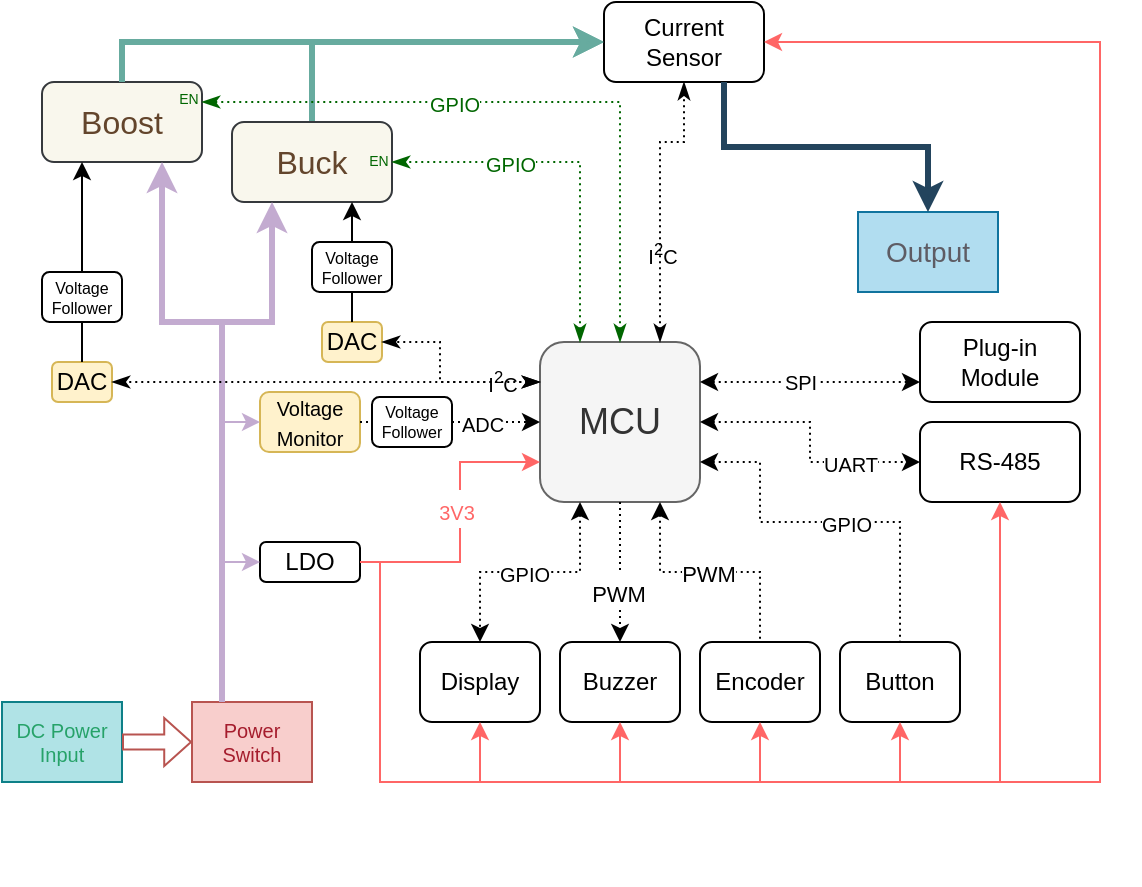 <mxfile version="21.3.5" type="device">
  <diagram id="sNHUYcScr_lrZ1LzuWTF" name="Page-1">
    <mxGraphModel dx="2074" dy="1155" grid="1" gridSize="10" guides="1" tooltips="1" connect="1" arrows="1" fold="1" page="1" pageScale="1" pageWidth="827" pageHeight="1169" math="0" shadow="0">
      <root>
        <mxCell id="0" />
        <mxCell id="1" parent="0" />
        <mxCell id="sMdL_H4XUYYvYK2PVm36-126" value="" style="edgeStyle=elbowEdgeStyle;elbow=vertical;endArrow=classic;html=1;rounded=0;fontSize=14;entryX=0;entryY=0.5;entryDx=0;entryDy=0;fillColor=#bac8d3;strokeColor=#67AB9F;strokeWidth=3;exitX=0.5;exitY=0;exitDx=0;exitDy=0;" parent="1" source="sMdL_H4XUYYvYK2PVm36-3" target="sMdL_H4XUYYvYK2PVm36-5" edge="1">
          <mxGeometry width="50" height="50" relative="1" as="geometry">
            <mxPoint x="502" y="360" as="sourcePoint" />
            <mxPoint x="640" y="415" as="targetPoint" />
            <Array as="points">
              <mxPoint x="360" y="330" />
            </Array>
          </mxGeometry>
        </mxCell>
        <mxCell id="sMdL_H4XUYYvYK2PVm36-1" value="&lt;font style=&quot;font-size: 18px;&quot;&gt;MCU&lt;/font&gt;" style="rounded=1;whiteSpace=wrap;html=1;fillColor=#f5f5f5;strokeColor=#666666;fontColor=#333333;" parent="1" vertex="1">
          <mxGeometry x="400" y="480" width="80" height="80" as="geometry" />
        </mxCell>
        <mxCell id="sMdL_H4XUYYvYK2PVm36-2" value="&lt;font style=&quot;font-size: 16px;&quot; color=&quot;#63452c&quot;&gt;Boost&lt;/font&gt;" style="rounded=1;whiteSpace=wrap;html=1;fillColor=#f9f7ed;strokeColor=#36393d;" parent="1" vertex="1">
          <mxGeometry x="151" y="350" width="80" height="40" as="geometry" />
        </mxCell>
        <mxCell id="sMdL_H4XUYYvYK2PVm36-3" value="&lt;font style=&quot;font-size: 16px;&quot; color=&quot;#63452c&quot;&gt;Buck&lt;/font&gt;" style="rounded=1;whiteSpace=wrap;html=1;fillColor=#f9f7ed;strokeColor=#36393d;" parent="1" vertex="1">
          <mxGeometry x="246" y="370" width="80" height="40" as="geometry" />
        </mxCell>
        <mxCell id="sMdL_H4XUYYvYK2PVm36-4" value="LDO" style="rounded=1;whiteSpace=wrap;html=1;" parent="1" vertex="1">
          <mxGeometry x="260" y="580" width="50" height="20" as="geometry" />
        </mxCell>
        <mxCell id="sMdL_H4XUYYvYK2PVm36-5" value="&lt;div&gt;Current&lt;/div&gt;&lt;div&gt;Sensor&lt;br&gt;&lt;/div&gt;" style="rounded=1;whiteSpace=wrap;html=1;" parent="1" vertex="1">
          <mxGeometry x="432" y="310" width="80" height="40" as="geometry" />
        </mxCell>
        <mxCell id="sMdL_H4XUYYvYK2PVm36-6" value="&lt;div&gt;Plug-in&lt;/div&gt;&lt;div&gt;Module&lt;br&gt;&lt;/div&gt;" style="rounded=1;whiteSpace=wrap;html=1;" parent="1" vertex="1">
          <mxGeometry x="590" y="470" width="80" height="40" as="geometry" />
        </mxCell>
        <mxCell id="sMdL_H4XUYYvYK2PVm36-7" value="Display" style="rounded=1;whiteSpace=wrap;html=1;" parent="1" vertex="1">
          <mxGeometry x="340" y="630" width="60" height="40" as="geometry" />
        </mxCell>
        <mxCell id="sMdL_H4XUYYvYK2PVm36-8" value="Buzzer" style="rounded=1;whiteSpace=wrap;html=1;" parent="1" vertex="1">
          <mxGeometry x="410" y="630" width="60" height="40" as="geometry" />
        </mxCell>
        <mxCell id="sMdL_H4XUYYvYK2PVm36-9" value="Encoder" style="rounded=1;whiteSpace=wrap;html=1;" parent="1" vertex="1">
          <mxGeometry x="480" y="630" width="60" height="40" as="geometry" />
        </mxCell>
        <mxCell id="sMdL_H4XUYYvYK2PVm36-10" value="&lt;div&gt;Button&lt;/div&gt;" style="rounded=1;whiteSpace=wrap;html=1;" parent="1" vertex="1">
          <mxGeometry x="550" y="630" width="60" height="40" as="geometry" />
        </mxCell>
        <mxCell id="sMdL_H4XUYYvYK2PVm36-11" value="&lt;div&gt;RS-485&lt;br&gt;&lt;/div&gt;" style="rounded=1;whiteSpace=wrap;html=1;" parent="1" vertex="1">
          <mxGeometry x="590" y="520" width="80" height="40" as="geometry" />
        </mxCell>
        <mxCell id="sMdL_H4XUYYvYK2PVm36-14" value="" style="edgeStyle=elbowEdgeStyle;elbow=vertical;endArrow=classic;html=1;rounded=0;fontSize=14;entryX=0.5;entryY=0;entryDx=0;entryDy=0;startArrow=classic;startFill=1;dashed=1;dashPattern=1 2;" parent="1" target="sMdL_H4XUYYvYK2PVm36-7" edge="1">
          <mxGeometry width="50" height="50" relative="1" as="geometry">
            <mxPoint x="420" y="560" as="sourcePoint" />
            <mxPoint x="500" y="510" as="targetPoint" />
          </mxGeometry>
        </mxCell>
        <mxCell id="sMdL_H4XUYYvYK2PVm36-15" value="" style="edgeStyle=elbowEdgeStyle;elbow=vertical;endArrow=none;html=1;rounded=0;fontSize=14;entryX=0.5;entryY=0;entryDx=0;entryDy=0;exitX=0.75;exitY=1;exitDx=0;exitDy=0;startArrow=classic;startFill=1;dashed=1;dashPattern=1 2;endFill=0;" parent="1" source="sMdL_H4XUYYvYK2PVm36-1" target="sMdL_H4XUYYvYK2PVm36-9" edge="1">
          <mxGeometry width="50" height="50" relative="1" as="geometry">
            <mxPoint x="430" y="570" as="sourcePoint" />
            <mxPoint x="380" y="640" as="targetPoint" />
          </mxGeometry>
        </mxCell>
        <mxCell id="sMdL_H4XUYYvYK2PVm36-17" value="" style="edgeStyle=segmentEdgeStyle;endArrow=none;html=1;rounded=0;fontSize=14;entryX=0.5;entryY=0;entryDx=0;entryDy=0;startArrow=classic;startFill=1;endFill=0;dashed=1;dashPattern=1 2;" parent="1" target="sMdL_H4XUYYvYK2PVm36-10" edge="1">
          <mxGeometry width="50" height="50" relative="1" as="geometry">
            <mxPoint x="480" y="540" as="sourcePoint" />
            <mxPoint x="500" y="510" as="targetPoint" />
            <Array as="points">
              <mxPoint x="510" y="540" />
              <mxPoint x="510" y="570" />
              <mxPoint x="580" y="570" />
            </Array>
          </mxGeometry>
        </mxCell>
        <mxCell id="sMdL_H4XUYYvYK2PVm36-27" value="" style="edgeStyle=elbowEdgeStyle;elbow=horizontal;endArrow=classic;html=1;rounded=0;fontSize=14;entryX=0;entryY=0.5;entryDx=0;entryDy=0;exitX=0.429;exitY=0;exitDx=0;exitDy=0;exitPerimeter=0;strokeColor=#C3ABD0;" parent="1" source="sMdL_H4XUYYvYK2PVm36-94" target="sMdL_H4XUYYvYK2PVm36-4" edge="1">
          <mxGeometry width="50" height="50" relative="1" as="geometry">
            <mxPoint x="210" y="370" as="sourcePoint" />
            <mxPoint x="410" y="410" as="targetPoint" />
            <Array as="points">
              <mxPoint x="240" y="630" />
            </Array>
          </mxGeometry>
        </mxCell>
        <mxCell id="sMdL_H4XUYYvYK2PVm36-28" value="" style="edgeStyle=elbowEdgeStyle;elbow=vertical;endArrow=classic;html=1;rounded=0;fontSize=14;exitX=0.25;exitY=0;exitDx=0;exitDy=0;strokeColor=#C3ABD0;strokeWidth=3;entryX=0.25;entryY=1;entryDx=0;entryDy=0;" parent="1" source="sMdL_H4XUYYvYK2PVm36-94" target="sMdL_H4XUYYvYK2PVm36-3" edge="1">
          <mxGeometry width="50" height="50" relative="1" as="geometry">
            <mxPoint x="210" y="370" as="sourcePoint" />
            <mxPoint x="270" y="430" as="targetPoint" />
            <Array as="points">
              <mxPoint x="250" y="470" />
            </Array>
          </mxGeometry>
        </mxCell>
        <mxCell id="sMdL_H4XUYYvYK2PVm36-32" value="" style="endArrow=classic;html=1;rounded=0;fontSize=14;entryX=0.5;entryY=0;entryDx=0;entryDy=0;exitX=0.5;exitY=1;exitDx=0;exitDy=0;dashed=1;dashPattern=1 2;" parent="1" source="sMdL_H4XUYYvYK2PVm36-1" target="sMdL_H4XUYYvYK2PVm36-8" edge="1">
          <mxGeometry width="50" height="50" relative="1" as="geometry">
            <mxPoint x="470" y="550" as="sourcePoint" />
            <mxPoint x="540" y="550" as="targetPoint" />
          </mxGeometry>
        </mxCell>
        <mxCell id="sMdL_H4XUYYvYK2PVm36-34" value="" style="endArrow=classic;html=1;rounded=0;fontSize=14;entryX=0;entryY=0.75;entryDx=0;entryDy=0;exitX=1;exitY=0.25;exitDx=0;exitDy=0;startArrow=classic;startFill=1;dashed=1;dashPattern=1 2;" parent="1" source="sMdL_H4XUYYvYK2PVm36-1" target="sMdL_H4XUYYvYK2PVm36-6" edge="1">
          <mxGeometry width="50" height="50" relative="1" as="geometry">
            <mxPoint x="480" y="500" as="sourcePoint" />
            <mxPoint x="560" y="500" as="targetPoint" />
          </mxGeometry>
        </mxCell>
        <mxCell id="sMdL_H4XUYYvYK2PVm36-42" value="&lt;font color=&quot;#000000&quot;&gt;DAC&lt;/font&gt;" style="rounded=1;whiteSpace=wrap;html=1;fillColor=#fff2cc;strokeColor=#d6b656;" parent="1" vertex="1">
          <mxGeometry x="291" y="470" width="30" height="20" as="geometry" />
        </mxCell>
        <mxCell id="sMdL_H4XUYYvYK2PVm36-44" value="" style="endArrow=classic;html=1;rounded=0;fontSize=16;exitX=0.5;exitY=0;exitDx=0;exitDy=0;entryX=0.75;entryY=1;entryDx=0;entryDy=0;startArrow=none;" parent="1" source="sMdL_H4XUYYvYK2PVm36-96" target="sMdL_H4XUYYvYK2PVm36-3" edge="1">
          <mxGeometry width="50" height="50" relative="1" as="geometry">
            <mxPoint x="450" y="560" as="sourcePoint" />
            <mxPoint x="500" y="510" as="targetPoint" />
          </mxGeometry>
        </mxCell>
        <mxCell id="sMdL_H4XUYYvYK2PVm36-48" value="" style="edgeStyle=elbowEdgeStyle;elbow=horizontal;endArrow=classicThin;html=1;rounded=0;fontSize=16;entryX=1;entryY=0.5;entryDx=0;entryDy=0;exitX=0;exitY=0.25;exitDx=0;exitDy=0;dashed=1;dashPattern=1 2;endFill=1;startArrow=classicThin;startFill=1;" parent="1" source="sMdL_H4XUYYvYK2PVm36-1" target="sMdL_H4XUYYvYK2PVm36-42" edge="1">
          <mxGeometry width="50" height="50" relative="1" as="geometry">
            <mxPoint x="450" y="560" as="sourcePoint" />
            <mxPoint x="500" y="510" as="targetPoint" />
            <Array as="points">
              <mxPoint x="350" y="490" />
            </Array>
          </mxGeometry>
        </mxCell>
        <mxCell id="sMdL_H4XUYYvYK2PVm36-56" value="&lt;font style=&quot;font-size: 10px;&quot;&gt;I&lt;sup&gt;2&lt;/sup&gt;C&lt;/font&gt;" style="edgeLabel;html=1;align=center;verticalAlign=middle;resizable=0;points=[];fontSize=16;" parent="1" vertex="1" connectable="0">
          <mxGeometry x="379" y="495.002" as="geometry">
            <mxPoint x="2" y="4" as="offset" />
          </mxGeometry>
        </mxCell>
        <mxCell id="sMdL_H4XUYYvYK2PVm36-58" value="&lt;font style=&quot;font-size: 10px;&quot;&gt;GPIO&lt;/font&gt;" style="edgeLabel;html=1;align=center;verticalAlign=middle;resizable=0;points=[];fontSize=16;" parent="1" vertex="1" connectable="0">
          <mxGeometry x="551" y="565.002" as="geometry">
            <mxPoint x="2" y="4" as="offset" />
          </mxGeometry>
        </mxCell>
        <mxCell id="sMdL_H4XUYYvYK2PVm36-59" value="&lt;font style=&quot;font-size: 10px;&quot;&gt;GPIO&lt;/font&gt;" style="edgeLabel;html=1;align=center;verticalAlign=middle;resizable=0;points=[];fontSize=16;" parent="1" vertex="1" connectable="0">
          <mxGeometry x="390" y="590.002" as="geometry">
            <mxPoint x="2" y="4" as="offset" />
          </mxGeometry>
        </mxCell>
        <mxCell id="sMdL_H4XUYYvYK2PVm36-60" value="&lt;font style=&quot;font-size: 11px;&quot;&gt;PWM&lt;/font&gt;" style="edgeLabel;html=1;align=center;verticalAlign=middle;resizable=0;points=[];fontSize=16;" parent="1" vertex="1" connectable="0">
          <mxGeometry x="437" y="600.002" as="geometry">
            <mxPoint x="2" y="4" as="offset" />
          </mxGeometry>
        </mxCell>
        <mxCell id="sMdL_H4XUYYvYK2PVm36-61" value="&lt;font style=&quot;font-size: 11px;&quot;&gt;PWM&lt;/font&gt;" style="edgeLabel;html=1;align=center;verticalAlign=middle;resizable=0;points=[];fontSize=16;" parent="1" vertex="1" connectable="0">
          <mxGeometry x="482" y="590.002" as="geometry">
            <mxPoint x="2" y="4" as="offset" />
          </mxGeometry>
        </mxCell>
        <mxCell id="sMdL_H4XUYYvYK2PVm36-64" value="&lt;font style=&quot;font-size: 10px;&quot;&gt;SPI&lt;/font&gt;" style="edgeLabel;html=1;align=center;verticalAlign=middle;resizable=0;points=[];fontSize=16;" parent="1" vertex="1" connectable="0">
          <mxGeometry x="534" y="495.002" as="geometry">
            <mxPoint x="-4" y="3" as="offset" />
          </mxGeometry>
        </mxCell>
        <mxCell id="sMdL_H4XUYYvYK2PVm36-70" value="&lt;font color=&quot;#5e5c64&quot;&gt;Output&lt;/font&gt;" style="html=1;whiteSpace=wrap;container=1;recursiveResize=0;collapsible=0;fontSize=14;fillColor=#b1ddf0;strokeColor=#10739e;" parent="1" vertex="1">
          <mxGeometry x="559" y="415" width="70" height="40" as="geometry" />
        </mxCell>
        <mxCell id="sMdL_H4XUYYvYK2PVm36-74" value="&lt;font style=&quot;font-size: 10px;&quot; color=&quot;#000000&quot;&gt;Voltage Monitor&lt;/font&gt;" style="rounded=1;whiteSpace=wrap;html=1;fillColor=#fff2cc;strokeColor=#d6b656;" parent="1" vertex="1">
          <mxGeometry x="260" y="505" width="50" height="30" as="geometry" />
        </mxCell>
        <mxCell id="sMdL_H4XUYYvYK2PVm36-76" value="" style="edgeStyle=elbowEdgeStyle;elbow=horizontal;endArrow=classic;html=1;rounded=0;fontSize=14;entryX=0;entryY=0.5;entryDx=0;entryDy=0;exitX=1;exitY=0.5;exitDx=0;exitDy=0;dashed=1;dashPattern=1 2;startArrow=classic;startFill=1;" parent="1" source="sMdL_H4XUYYvYK2PVm36-1" target="sMdL_H4XUYYvYK2PVm36-11" edge="1">
          <mxGeometry width="50" height="50" relative="1" as="geometry">
            <mxPoint x="494" y="545" as="sourcePoint" />
            <mxPoint x="574" y="575" as="targetPoint" />
          </mxGeometry>
        </mxCell>
        <mxCell id="sMdL_H4XUYYvYK2PVm36-77" value="&lt;font style=&quot;font-size: 10px;&quot;&gt;UART&lt;/font&gt;" style="edgeLabel;html=1;align=center;verticalAlign=middle;resizable=0;points=[];fontSize=16;" parent="1" vertex="1" connectable="0">
          <mxGeometry x="559" y="536.002" as="geometry">
            <mxPoint x="-4" y="3" as="offset" />
          </mxGeometry>
        </mxCell>
        <mxCell id="sMdL_H4XUYYvYK2PVm36-78" value="" style="edgeStyle=elbowEdgeStyle;elbow=horizontal;endArrow=classic;html=1;rounded=0;fontSize=14;entryX=0;entryY=0.5;entryDx=0;entryDy=0;exitX=1;exitY=0.5;exitDx=0;exitDy=0;dashed=1;dashPattern=1 2;startArrow=none;" parent="1" source="sMdL_H4XUYYvYK2PVm36-92" target="sMdL_H4XUYYvYK2PVm36-1" edge="1">
          <mxGeometry width="50" height="50" relative="1" as="geometry">
            <mxPoint x="490" y="530" as="sourcePoint" />
            <mxPoint x="570" y="550" as="targetPoint" />
          </mxGeometry>
        </mxCell>
        <mxCell id="sMdL_H4XUYYvYK2PVm36-79" value="&lt;font style=&quot;font-size: 10px;&quot;&gt;ADC&lt;/font&gt;" style="edgeLabel;html=1;align=center;verticalAlign=middle;resizable=0;points=[];fontSize=16;" parent="1" vertex="1" connectable="0">
          <mxGeometry x="369" y="515.002" as="geometry">
            <mxPoint x="2" y="4" as="offset" />
          </mxGeometry>
        </mxCell>
        <mxCell id="sMdL_H4XUYYvYK2PVm36-80" value="" style="edgeStyle=elbowEdgeStyle;elbow=horizontal;endArrow=classic;html=1;rounded=0;fontSize=14;entryX=0;entryY=0.5;entryDx=0;entryDy=0;exitX=0.5;exitY=0;exitDx=0;exitDy=0;strokeColor=#C3ABD0;" parent="1" source="sMdL_H4XUYYvYK2PVm36-94" target="sMdL_H4XUYYvYK2PVm36-74" edge="1">
          <mxGeometry width="50" height="50" relative="1" as="geometry">
            <mxPoint x="210" y="370" as="sourcePoint" />
            <mxPoint x="305" y="530" as="targetPoint" />
            <Array as="points">
              <mxPoint x="240" y="530" />
            </Array>
          </mxGeometry>
        </mxCell>
        <mxCell id="sMdL_H4XUYYvYK2PVm36-81" value="" style="edgeStyle=elbowEdgeStyle;elbow=horizontal;endArrow=classic;html=1;rounded=0;fontSize=14;entryX=0;entryY=0.75;entryDx=0;entryDy=0;exitX=1;exitY=0.5;exitDx=0;exitDy=0;strokeColor=#FF6666;" parent="1" source="sMdL_H4XUYYvYK2PVm36-4" target="sMdL_H4XUYYvYK2PVm36-1" edge="1">
          <mxGeometry width="50" height="50" relative="1" as="geometry">
            <mxPoint x="320" y="610" as="sourcePoint" />
            <mxPoint x="386" y="560" as="targetPoint" />
            <Array as="points">
              <mxPoint x="360" y="570" />
            </Array>
          </mxGeometry>
        </mxCell>
        <mxCell id="sMdL_H4XUYYvYK2PVm36-83" value="&lt;font style=&quot;font-size: 10px;&quot; color=&quot;#ff6666&quot;&gt;3V3&lt;/font&gt;" style="edgeLabel;html=1;align=center;verticalAlign=middle;resizable=0;points=[];fontSize=16;" parent="1" vertex="1" connectable="0">
          <mxGeometry x="356" y="559.002" as="geometry">
            <mxPoint x="2" y="4" as="offset" />
          </mxGeometry>
        </mxCell>
        <mxCell id="sMdL_H4XUYYvYK2PVm36-85" value="" style="edgeStyle=segmentEdgeStyle;endArrow=none;html=1;rounded=0;fontSize=14;startArrow=classic;startFill=1;endFill=0;exitX=0.5;exitY=1;exitDx=0;exitDy=0;entryX=1;entryY=0.5;entryDx=0;entryDy=0;strokeColor=#FF6666;" parent="1" source="sMdL_H4XUYYvYK2PVm36-10" target="sMdL_H4XUYYvYK2PVm36-4" edge="1">
          <mxGeometry width="50" height="50" relative="1" as="geometry">
            <mxPoint x="670" y="690" as="sourcePoint" />
            <mxPoint x="340" y="700" as="targetPoint" />
            <Array as="points">
              <mxPoint x="580" y="700" />
              <mxPoint x="320" y="700" />
              <mxPoint x="320" y="590" />
            </Array>
          </mxGeometry>
        </mxCell>
        <mxCell id="sMdL_H4XUYYvYK2PVm36-86" value="" style="edgeStyle=segmentEdgeStyle;endArrow=none;html=1;rounded=0;fontSize=14;startArrow=classic;startFill=1;endFill=0;exitX=0.5;exitY=1;exitDx=0;exitDy=0;entryX=1;entryY=0.5;entryDx=0;entryDy=0;strokeColor=#FF6666;" parent="1" source="sMdL_H4XUYYvYK2PVm36-9" target="sMdL_H4XUYYvYK2PVm36-4" edge="1">
          <mxGeometry width="50" height="50" relative="1" as="geometry">
            <mxPoint x="590" y="680" as="sourcePoint" />
            <mxPoint x="320" y="600" as="targetPoint" />
            <Array as="points">
              <mxPoint x="510" y="700" />
              <mxPoint x="320" y="700" />
              <mxPoint x="320" y="590" />
            </Array>
          </mxGeometry>
        </mxCell>
        <mxCell id="sMdL_H4XUYYvYK2PVm36-87" value="" style="edgeStyle=segmentEdgeStyle;endArrow=none;html=1;rounded=0;fontSize=14;startArrow=classic;startFill=1;endFill=0;exitX=0.5;exitY=1;exitDx=0;exitDy=0;entryX=1;entryY=0.5;entryDx=0;entryDy=0;strokeColor=#FF6666;" parent="1" source="sMdL_H4XUYYvYK2PVm36-8" target="sMdL_H4XUYYvYK2PVm36-4" edge="1">
          <mxGeometry width="50" height="50" relative="1" as="geometry">
            <mxPoint x="520" y="680" as="sourcePoint" />
            <mxPoint x="320" y="600" as="targetPoint" />
            <Array as="points">
              <mxPoint x="440" y="700" />
              <mxPoint x="320" y="700" />
              <mxPoint x="320" y="590" />
            </Array>
          </mxGeometry>
        </mxCell>
        <mxCell id="sMdL_H4XUYYvYK2PVm36-88" value="" style="edgeStyle=segmentEdgeStyle;endArrow=none;html=1;rounded=0;fontSize=14;startArrow=classic;startFill=1;endFill=0;exitX=0.5;exitY=1;exitDx=0;exitDy=0;entryX=1;entryY=0.5;entryDx=0;entryDy=0;strokeColor=#FF6666;" parent="1" source="sMdL_H4XUYYvYK2PVm36-7" target="sMdL_H4XUYYvYK2PVm36-4" edge="1">
          <mxGeometry width="50" height="50" relative="1" as="geometry">
            <mxPoint x="450" y="680" as="sourcePoint" />
            <mxPoint x="320" y="600" as="targetPoint" />
            <Array as="points">
              <mxPoint x="370" y="700" />
              <mxPoint x="320" y="700" />
              <mxPoint x="320" y="590" />
            </Array>
          </mxGeometry>
        </mxCell>
        <mxCell id="sMdL_H4XUYYvYK2PVm36-89" value="" style="edgeStyle=segmentEdgeStyle;endArrow=none;html=1;rounded=0;fontSize=14;startArrow=classic;startFill=1;endFill=0;exitX=0.5;exitY=1;exitDx=0;exitDy=0;strokeColor=#FF6666;" parent="1" source="sMdL_H4XUYYvYK2PVm36-11" edge="1">
          <mxGeometry width="50" height="50" relative="1" as="geometry">
            <mxPoint x="690" y="680" as="sourcePoint" />
            <mxPoint x="310" y="590" as="targetPoint" />
            <Array as="points">
              <mxPoint x="630" y="700" />
              <mxPoint x="320" y="700" />
              <mxPoint x="320" y="590" />
            </Array>
          </mxGeometry>
        </mxCell>
        <mxCell id="sMdL_H4XUYYvYK2PVm36-91" value="" style="edgeStyle=segmentEdgeStyle;endArrow=none;html=1;rounded=0;fontSize=14;startArrow=classic;startFill=1;endFill=0;strokeColor=#FF6666;entryX=1;entryY=0.5;entryDx=0;entryDy=0;exitX=1;exitY=0.5;exitDx=0;exitDy=0;" parent="1" source="sMdL_H4XUYYvYK2PVm36-5" target="sMdL_H4XUYYvYK2PVm36-4" edge="1">
          <mxGeometry width="50" height="50" relative="1" as="geometry">
            <mxPoint x="680" y="420" as="sourcePoint" />
            <mxPoint x="320" y="600" as="targetPoint" />
            <Array as="points">
              <mxPoint x="680" y="330" />
              <mxPoint x="680" y="700" />
              <mxPoint x="320" y="700" />
              <mxPoint x="320" y="590" />
            </Array>
          </mxGeometry>
        </mxCell>
        <mxCell id="sMdL_H4XUYYvYK2PVm36-92" value="&lt;div style=&quot;font-size: 8px;&quot;&gt;&lt;font style=&quot;font-size: 8px;&quot;&gt;Voltage&lt;/font&gt;&lt;/div&gt;&lt;div style=&quot;font-size: 8px;&quot;&gt;&lt;font style=&quot;font-size: 8px;&quot;&gt;Follower&lt;font style=&quot;font-size: 8px;&quot;&gt;&lt;br style=&quot;font-size: 8px;&quot;&gt;&lt;/font&gt;&lt;/font&gt;&lt;/div&gt;" style="rounded=1;whiteSpace=wrap;html=1;fontSize=8;" parent="1" vertex="1">
          <mxGeometry x="316" y="507.5" width="40" height="25" as="geometry" />
        </mxCell>
        <mxCell id="sMdL_H4XUYYvYK2PVm36-93" value="" style="edgeStyle=elbowEdgeStyle;elbow=horizontal;endArrow=none;html=1;rounded=0;fontSize=14;entryX=0;entryY=0.5;entryDx=0;entryDy=0;exitX=1;exitY=0.5;exitDx=0;exitDy=0;dashed=1;dashPattern=1 2;" parent="1" source="sMdL_H4XUYYvYK2PVm36-74" target="sMdL_H4XUYYvYK2PVm36-92" edge="1">
          <mxGeometry width="50" height="50" relative="1" as="geometry">
            <mxPoint x="316" y="520" as="sourcePoint" />
            <mxPoint x="400" y="520" as="targetPoint" />
          </mxGeometry>
        </mxCell>
        <mxCell id="sMdL_H4XUYYvYK2PVm36-94" value="&lt;div style=&quot;font-size: 10px;&quot;&gt;&lt;font color=&quot;#a51d2d&quot;&gt;Power&lt;br&gt;&lt;/font&gt;&lt;/div&gt;&lt;div&gt;&lt;font color=&quot;#a51d2d&quot;&gt;Switch&lt;br&gt;&lt;/font&gt;&lt;/div&gt;" style="html=1;whiteSpace=wrap;container=1;recursiveResize=0;collapsible=0;fontSize=10;fillColor=#f8cecc;strokeColor=#b85450;" parent="1" vertex="1">
          <mxGeometry x="226" y="660" width="60" height="40" as="geometry" />
        </mxCell>
        <mxCell id="sMdL_H4XUYYvYK2PVm36-95" value="" style="edgeStyle=elbowEdgeStyle;elbow=vertical;endArrow=classic;html=1;rounded=0;fontSize=14;exitX=0.25;exitY=0;exitDx=0;exitDy=0;fillColor=#ffcc99;strokeColor=#C3ABD0;strokeWidth=3;entryX=0.75;entryY=1;entryDx=0;entryDy=0;" parent="1" source="sMdL_H4XUYYvYK2PVm36-94" target="sMdL_H4XUYYvYK2PVm36-2" edge="1">
          <mxGeometry width="50" height="50" relative="1" as="geometry">
            <mxPoint x="210" y="660" as="sourcePoint" />
            <mxPoint x="190" y="430" as="targetPoint" />
            <Array as="points">
              <mxPoint x="230" y="470" />
            </Array>
          </mxGeometry>
        </mxCell>
        <mxCell id="sMdL_H4XUYYvYK2PVm36-96" value="&lt;div style=&quot;font-size: 8px;&quot;&gt;&lt;font style=&quot;font-size: 8px;&quot;&gt;Voltage&lt;/font&gt;&lt;/div&gt;&lt;div style=&quot;font-size: 8px;&quot;&gt;&lt;font style=&quot;font-size: 8px;&quot;&gt;Follower&lt;font style=&quot;font-size: 8px;&quot;&gt;&lt;br style=&quot;font-size: 8px;&quot;&gt;&lt;/font&gt;&lt;/font&gt;&lt;/div&gt;" style="rounded=1;whiteSpace=wrap;html=1;fontSize=8;" parent="1" vertex="1">
          <mxGeometry x="286" y="430" width="40" height="25" as="geometry" />
        </mxCell>
        <mxCell id="sMdL_H4XUYYvYK2PVm36-97" value="" style="endArrow=none;html=1;rounded=0;fontSize=16;exitX=0.5;exitY=0;exitDx=0;exitDy=0;entryX=0.5;entryY=1;entryDx=0;entryDy=0;" parent="1" source="sMdL_H4XUYYvYK2PVm36-42" target="sMdL_H4XUYYvYK2PVm36-96" edge="1">
          <mxGeometry width="50" height="50" relative="1" as="geometry">
            <mxPoint x="306" y="470" as="sourcePoint" />
            <mxPoint x="306" y="420" as="targetPoint" />
          </mxGeometry>
        </mxCell>
        <mxCell id="sMdL_H4XUYYvYK2PVm36-98" value="&lt;font color=&quot;#000000&quot;&gt;DAC&lt;/font&gt;" style="rounded=1;whiteSpace=wrap;html=1;fillColor=#fff2cc;strokeColor=#d6b656;" parent="1" vertex="1">
          <mxGeometry x="156" y="490" width="30" height="20" as="geometry" />
        </mxCell>
        <mxCell id="sMdL_H4XUYYvYK2PVm36-99" value="" style="edgeStyle=elbowEdgeStyle;elbow=horizontal;endArrow=classicThin;html=1;rounded=0;fontSize=16;entryX=1;entryY=0.5;entryDx=0;entryDy=0;exitX=0;exitY=0.25;exitDx=0;exitDy=0;dashed=1;dashPattern=1 2;endFill=1;startArrow=classicThin;startFill=1;" parent="1" source="sMdL_H4XUYYvYK2PVm36-1" target="sMdL_H4XUYYvYK2PVm36-98" edge="1">
          <mxGeometry width="50" height="50" relative="1" as="geometry">
            <mxPoint x="410" y="510" as="sourcePoint" />
            <mxPoint x="331" y="490" as="targetPoint" />
            <Array as="points">
              <mxPoint x="370" y="480" />
            </Array>
          </mxGeometry>
        </mxCell>
        <mxCell id="sMdL_H4XUYYvYK2PVm36-114" value="" style="edgeStyle=elbowEdgeStyle;elbow=vertical;endArrow=classic;html=1;rounded=0;fontSize=14;entryX=0.5;entryY=0;entryDx=0;entryDy=0;fillColor=#bac8d3;strokeColor=#23445d;strokeWidth=3;exitX=0.75;exitY=1;exitDx=0;exitDy=0;" parent="1" source="sMdL_H4XUYYvYK2PVm36-5" target="sMdL_H4XUYYvYK2PVm36-70" edge="1">
          <mxGeometry width="50" height="50" relative="1" as="geometry">
            <mxPoint x="710" y="380" as="sourcePoint" />
            <mxPoint x="630" y="400" as="targetPoint" />
          </mxGeometry>
        </mxCell>
        <mxCell id="sMdL_H4XUYYvYK2PVm36-115" value="" style="edgeStyle=elbowEdgeStyle;elbow=vertical;endArrow=classicThin;html=1;rounded=0;fontSize=16;exitX=0.75;exitY=0;exitDx=0;exitDy=0;dashed=1;dashPattern=1 2;endFill=1;startArrow=classicThin;startFill=1;entryX=0.5;entryY=1;entryDx=0;entryDy=0;" parent="1" source="sMdL_H4XUYYvYK2PVm36-1" target="sMdL_H4XUYYvYK2PVm36-5" edge="1">
          <mxGeometry width="50" height="50" relative="1" as="geometry">
            <mxPoint x="410" y="510" as="sourcePoint" />
            <mxPoint x="620" y="420" as="targetPoint" />
            <Array as="points">
              <mxPoint x="460" y="380" />
              <mxPoint x="470" y="410" />
            </Array>
          </mxGeometry>
        </mxCell>
        <mxCell id="sMdL_H4XUYYvYK2PVm36-116" value="&lt;font style=&quot;font-size: 10px;&quot;&gt;I&lt;sup&gt;2&lt;/sup&gt;C&lt;/font&gt;" style="edgeLabel;html=1;align=center;verticalAlign=middle;resizable=0;points=[];fontSize=16;labelBackgroundColor=none;" parent="1" vertex="1" connectable="0">
          <mxGeometry x="459" y="431.002" as="geometry">
            <mxPoint x="2" y="4" as="offset" />
          </mxGeometry>
        </mxCell>
        <mxCell id="sMdL_H4XUYYvYK2PVm36-120" value="" style="endArrow=classic;html=1;rounded=0;fontSize=16;exitX=0.5;exitY=0;exitDx=0;exitDy=0;entryX=0.25;entryY=1;entryDx=0;entryDy=0;startArrow=none;" parent="1" source="sMdL_H4XUYYvYK2PVm36-98" target="sMdL_H4XUYYvYK2PVm36-2" edge="1">
          <mxGeometry width="50" height="50" relative="1" as="geometry">
            <mxPoint x="316" y="440" as="sourcePoint" />
            <mxPoint x="316" y="420" as="targetPoint" />
          </mxGeometry>
        </mxCell>
        <mxCell id="sMdL_H4XUYYvYK2PVm36-121" value="&lt;div style=&quot;font-size: 8px;&quot;&gt;&lt;font style=&quot;font-size: 8px;&quot;&gt;Voltage&lt;/font&gt;&lt;/div&gt;&lt;div style=&quot;font-size: 8px;&quot;&gt;&lt;font style=&quot;font-size: 8px;&quot;&gt;Follower&lt;font style=&quot;font-size: 8px;&quot;&gt;&lt;br style=&quot;font-size: 8px;&quot;&gt;&lt;/font&gt;&lt;/font&gt;&lt;/div&gt;" style="rounded=1;whiteSpace=wrap;html=1;fontSize=8;" parent="1" vertex="1">
          <mxGeometry x="151" y="445" width="40" height="25" as="geometry" />
        </mxCell>
        <mxCell id="sMdL_H4XUYYvYK2PVm36-122" value="" style="edgeStyle=elbowEdgeStyle;elbow=vertical;endArrow=classicThin;html=1;rounded=0;fontSize=16;exitX=0.25;exitY=0;exitDx=0;exitDy=0;dashed=1;dashPattern=1 2;endFill=1;startArrow=classicThin;startFill=1;entryX=1;entryY=0.5;entryDx=0;entryDy=0;fontColor=#006600;strokeColor=#006600;" parent="1" source="sMdL_H4XUYYvYK2PVm36-1" target="sMdL_H4XUYYvYK2PVm36-3" edge="1">
          <mxGeometry width="50" height="50" relative="1" as="geometry">
            <mxPoint x="470" y="490" as="sourcePoint" />
            <mxPoint x="630" y="430" as="targetPoint" />
            <Array as="points">
              <mxPoint x="390" y="390" />
            </Array>
          </mxGeometry>
        </mxCell>
        <mxCell id="sMdL_H4XUYYvYK2PVm36-123" value="" style="edgeStyle=elbowEdgeStyle;elbow=vertical;endArrow=classicThin;html=1;rounded=0;fontSize=16;exitX=0.5;exitY=0;exitDx=0;exitDy=0;dashed=1;dashPattern=1 2;endFill=1;startArrow=classicThin;startFill=1;entryX=1;entryY=0.25;entryDx=0;entryDy=0;fontColor=#006600;strokeColor=#006600;" parent="1" source="sMdL_H4XUYYvYK2PVm36-1" target="sMdL_H4XUYYvYK2PVm36-2" edge="1">
          <mxGeometry width="50" height="50" relative="1" as="geometry">
            <mxPoint x="434" y="455" as="sourcePoint" />
            <mxPoint x="340" y="365" as="targetPoint" />
            <Array as="points">
              <mxPoint x="340" y="360" />
            </Array>
          </mxGeometry>
        </mxCell>
        <mxCell id="sMdL_H4XUYYvYK2PVm36-124" value="&lt;font style=&quot;font-size: 10px;&quot;&gt;GPIO&lt;/font&gt;" style="edgeLabel;html=1;align=center;verticalAlign=middle;resizable=0;points=[];fontSize=16;fontColor=#006600;" parent="1" vertex="1" connectable="0">
          <mxGeometry x="383" y="385.002" as="geometry">
            <mxPoint x="2" y="4" as="offset" />
          </mxGeometry>
        </mxCell>
        <mxCell id="sMdL_H4XUYYvYK2PVm36-125" value="&lt;font style=&quot;font-size: 10px;&quot;&gt;GPIO&lt;/font&gt;" style="edgeLabel;html=1;align=center;verticalAlign=middle;resizable=0;points=[];fontSize=16;fontColor=#006600;" parent="1" vertex="1" connectable="0">
          <mxGeometry x="355" y="355.002" as="geometry">
            <mxPoint x="2" y="4" as="offset" />
          </mxGeometry>
        </mxCell>
        <mxCell id="sMdL_H4XUYYvYK2PVm36-127" value="" style="edgeStyle=elbowEdgeStyle;elbow=vertical;endArrow=classic;html=1;rounded=0;fontSize=14;entryX=0;entryY=0.5;entryDx=0;entryDy=0;fillColor=#bac8d3;strokeColor=#67AB9F;strokeWidth=3;exitX=0.5;exitY=0;exitDx=0;exitDy=0;" parent="1" source="sMdL_H4XUYYvYK2PVm36-2" target="sMdL_H4XUYYvYK2PVm36-5" edge="1">
          <mxGeometry width="50" height="50" relative="1" as="geometry">
            <mxPoint x="296" y="380" as="sourcePoint" />
            <mxPoint x="442" y="340" as="targetPoint" />
            <Array as="points">
              <mxPoint x="320" y="330" />
            </Array>
          </mxGeometry>
        </mxCell>
        <mxCell id="sMdL_H4XUYYvYK2PVm36-128" value="EN" style="edgeLabel;html=1;align=center;verticalAlign=middle;resizable=0;points=[];fontSize=7;fontColor=#006600;labelBackgroundColor=none;" parent="1" vertex="1" connectable="0">
          <mxGeometry x="317" y="386.002" as="geometry">
            <mxPoint x="2" y="4" as="offset" />
          </mxGeometry>
        </mxCell>
        <mxCell id="sMdL_H4XUYYvYK2PVm36-129" value="EN" style="edgeLabel;html=1;align=center;verticalAlign=middle;resizable=0;points=[];fontSize=7;fontColor=#006600;labelBackgroundColor=none;" parent="1" vertex="1" connectable="0">
          <mxGeometry x="222" y="355.002" as="geometry">
            <mxPoint x="2" y="4" as="offset" />
          </mxGeometry>
        </mxCell>
        <mxCell id="sMdL_H4XUYYvYK2PVm36-132" value="&lt;div style=&quot;font-size: 10px;&quot;&gt;&lt;font style=&quot;font-size: 10px;&quot; color=&quot;#26a269&quot;&gt;DC Power&lt;/font&gt;&lt;/div&gt;&lt;div&gt;&lt;font color=&quot;#26a269&quot;&gt;Input&lt;/font&gt;&lt;/div&gt;" style="html=1;whiteSpace=wrap;container=1;recursiveResize=0;collapsible=0;fontSize=10;fillColor=#b0e3e6;strokeColor=#0e8088;" parent="1" vertex="1">
          <mxGeometry x="131" y="660" width="60" height="40" as="geometry" />
        </mxCell>
        <mxCell id="sMdL_H4XUYYvYK2PVm36-133" value="" style="shape=flexArrow;endArrow=classic;html=1;rounded=0;fontSize=7;fontColor=#006600;endSize=4.129;strokeColor=#b85450;strokeWidth=1;elbow=vertical;jumpSize=6;entryX=0;entryY=0.5;entryDx=0;entryDy=0;exitX=1;exitY=0.5;exitDx=0;exitDy=0;width=7.619;endWidth=15.42;fillColor=none;gradientColor=#ffffff;" parent="1" source="sMdL_H4XUYYvYK2PVm36-132" target="sMdL_H4XUYYvYK2PVm36-94" edge="1">
          <mxGeometry width="50" height="50" relative="1" as="geometry">
            <mxPoint x="190" y="680" as="sourcePoint" />
            <mxPoint x="200.5" y="670" as="targetPoint" />
          </mxGeometry>
        </mxCell>
        <mxCell id="CbUjIcy-bY2k8MCBxMaC-1" value="" style="shape=image;imageAspect=0;aspect=fixed;verticalLabelPosition=bottom;verticalAlign=top;image=https://www.cypouz.com/sites/default/files/article/logo_cc-by-sa.png;" parent="1" vertex="1">
          <mxGeometry x="620" y="722.95" width="79.57" height="28.05" as="geometry" />
        </mxCell>
      </root>
    </mxGraphModel>
  </diagram>
</mxfile>

